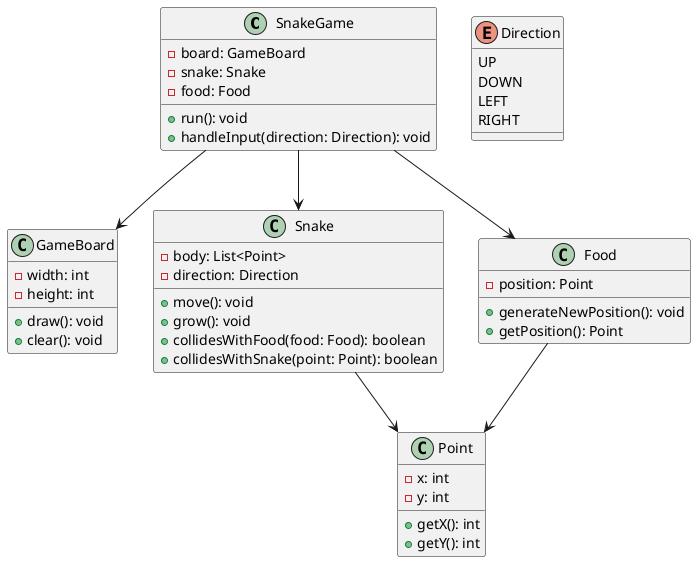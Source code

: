 @startuml

class SnakeGame {
  -board: GameBoard
  -snake: Snake
  -food: Food
  +run(): void
  +handleInput(direction: Direction): void
}

class GameBoard {
  -width: int
  -height: int
  +draw(): void
  +clear(): void
}

class Snake {
  -body: List<Point>
  -direction: Direction
  +move(): void
  +grow(): void
  +collidesWithFood(food: Food): boolean
  +collidesWithSnake(point: Point): boolean
}

class Food {
  -position: Point
  +generateNewPosition(): void
  +getPosition(): Point
}

enum Direction {
  UP
  DOWN
  LEFT
  RIGHT
}

class Point {
  -x: int
  -y: int
  +getX(): int
  +getY(): int
}

SnakeGame --> GameBoard
SnakeGame --> Snake
SnakeGame --> Food
Snake --> Point
Food --> Point

@enduml